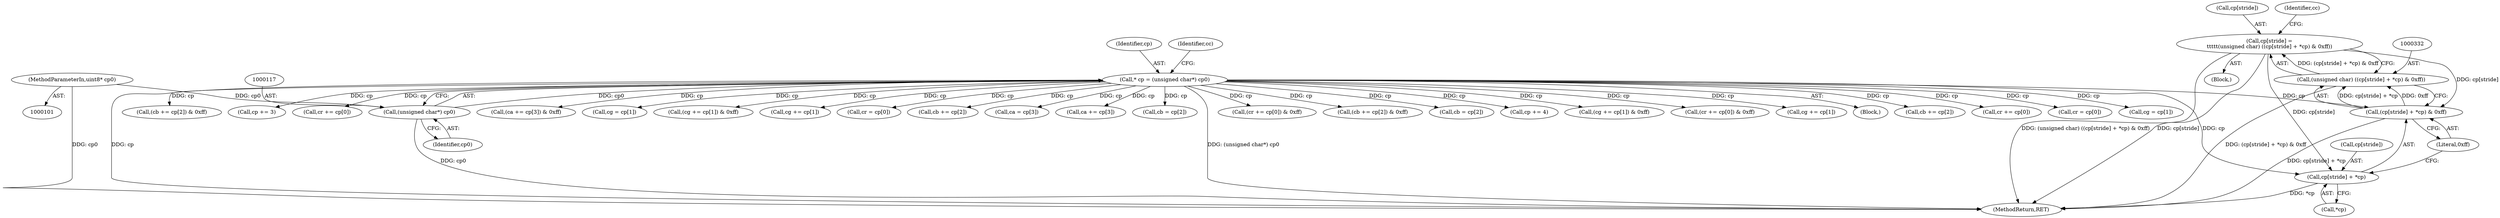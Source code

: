 digraph "0_libtiff_3ca657a8793dd011bf869695d72ad31c779c3cc1_7@array" {
"1000327" [label="(Call,cp[stride] =\n\t\t\t\t\t(unsigned char) ((cp[stride] + *cp) & 0xff))"];
"1000331" [label="(Call,(unsigned char) ((cp[stride] + *cp) & 0xff))"];
"1000333" [label="(Call,(cp[stride] + *cp) & 0xff)"];
"1000327" [label="(Call,cp[stride] =\n\t\t\t\t\t(unsigned char) ((cp[stride] + *cp) & 0xff))"];
"1000114" [label="(Call,* cp = (unsigned char*) cp0)"];
"1000116" [label="(Call,(unsigned char*) cp0)"];
"1000103" [label="(MethodParameterIn,uint8* cp0)"];
"1000334" [label="(Call,cp[stride] + *cp)"];
"1000349" [label="(MethodReturn,RET)"];
"1000180" [label="(Call,(cr += cp[0]) & 0xff)"];
"1000292" [label="(Call,(cb += cp[2]) & 0xff)"];
"1000334" [label="(Call,cp[stride] + *cp)"];
"1000331" [label="(Call,(unsigned char) ((cp[stride] + *cp) & 0xff))"];
"1000116" [label="(Call,(unsigned char*) cp0)"];
"1000158" [label="(Call,cb = cp[2])"];
"1000252" [label="(Call,cp += 4)"];
"1000335" [label="(Call,cp[stride])"];
"1000333" [label="(Call,(cp[stride] + *cp) & 0xff)"];
"1000114" [label="(Call,* cp = (unsigned char*) cp0)"];
"1000193" [label="(Call,(cg += cp[1]) & 0xff)"];
"1000266" [label="(Call,(cr += cp[0]) & 0xff)"];
"1000194" [label="(Call,cg += cp[1])"];
"1000340" [label="(Literal,0xff)"];
"1000105" [label="(Block,)"];
"1000207" [label="(Call,cb += cp[2])"];
"1000327" [label="(Call,cp[stride] =\n\t\t\t\t\t(unsigned char) ((cp[stride] + *cp) & 0xff))"];
"1000181" [label="(Call,cr += cp[0])"];
"1000226" [label="(Call,cr = cp[0])"];
"1000152" [label="(Call,cg = cp[1])"];
"1000206" [label="(Call,(cb += cp[2]) & 0xff)"];
"1000115" [label="(Identifier,cp)"];
"1000166" [label="(Call,cp += 3)"];
"1000328" [label="(Call,cp[stride])"];
"1000118" [label="(Identifier,cp0)"];
"1000267" [label="(Call,cr += cp[0])"];
"1000325" [label="(Block,)"];
"1000122" [label="(Identifier,cc)"];
"1000305" [label="(Call,(ca += cp[3]) & 0xff)"];
"1000342" [label="(Identifier,cc)"];
"1000232" [label="(Call,cg = cp[1])"];
"1000279" [label="(Call,(cg += cp[1]) & 0xff)"];
"1000280" [label="(Call,cg += cp[1])"];
"1000103" [label="(MethodParameterIn,uint8* cp0)"];
"1000338" [label="(Call,*cp)"];
"1000146" [label="(Call,cr = cp[0])"];
"1000293" [label="(Call,cb += cp[2])"];
"1000244" [label="(Call,ca = cp[3])"];
"1000306" [label="(Call,ca += cp[3])"];
"1000238" [label="(Call,cb = cp[2])"];
"1000327" -> "1000325"  [label="AST: "];
"1000327" -> "1000331"  [label="CFG: "];
"1000328" -> "1000327"  [label="AST: "];
"1000331" -> "1000327"  [label="AST: "];
"1000342" -> "1000327"  [label="CFG: "];
"1000327" -> "1000349"  [label="DDG: (unsigned char) ((cp[stride] + *cp) & 0xff)"];
"1000327" -> "1000349"  [label="DDG: cp[stride]"];
"1000331" -> "1000327"  [label="DDG: (cp[stride] + *cp) & 0xff"];
"1000327" -> "1000333"  [label="DDG: cp[stride]"];
"1000327" -> "1000334"  [label="DDG: cp[stride]"];
"1000331" -> "1000333"  [label="CFG: "];
"1000332" -> "1000331"  [label="AST: "];
"1000333" -> "1000331"  [label="AST: "];
"1000331" -> "1000349"  [label="DDG: (cp[stride] + *cp) & 0xff"];
"1000333" -> "1000331"  [label="DDG: cp[stride] + *cp"];
"1000333" -> "1000331"  [label="DDG: 0xff"];
"1000333" -> "1000340"  [label="CFG: "];
"1000334" -> "1000333"  [label="AST: "];
"1000340" -> "1000333"  [label="AST: "];
"1000333" -> "1000349"  [label="DDG: cp[stride] + *cp"];
"1000114" -> "1000333"  [label="DDG: cp"];
"1000114" -> "1000105"  [label="AST: "];
"1000114" -> "1000116"  [label="CFG: "];
"1000115" -> "1000114"  [label="AST: "];
"1000116" -> "1000114"  [label="AST: "];
"1000122" -> "1000114"  [label="CFG: "];
"1000114" -> "1000349"  [label="DDG: cp"];
"1000114" -> "1000349"  [label="DDG: (unsigned char*) cp0"];
"1000116" -> "1000114"  [label="DDG: cp0"];
"1000114" -> "1000146"  [label="DDG: cp"];
"1000114" -> "1000152"  [label="DDG: cp"];
"1000114" -> "1000158"  [label="DDG: cp"];
"1000114" -> "1000166"  [label="DDG: cp"];
"1000114" -> "1000180"  [label="DDG: cp"];
"1000114" -> "1000181"  [label="DDG: cp"];
"1000114" -> "1000193"  [label="DDG: cp"];
"1000114" -> "1000194"  [label="DDG: cp"];
"1000114" -> "1000206"  [label="DDG: cp"];
"1000114" -> "1000207"  [label="DDG: cp"];
"1000114" -> "1000226"  [label="DDG: cp"];
"1000114" -> "1000232"  [label="DDG: cp"];
"1000114" -> "1000238"  [label="DDG: cp"];
"1000114" -> "1000244"  [label="DDG: cp"];
"1000114" -> "1000252"  [label="DDG: cp"];
"1000114" -> "1000266"  [label="DDG: cp"];
"1000114" -> "1000267"  [label="DDG: cp"];
"1000114" -> "1000279"  [label="DDG: cp"];
"1000114" -> "1000280"  [label="DDG: cp"];
"1000114" -> "1000292"  [label="DDG: cp"];
"1000114" -> "1000293"  [label="DDG: cp"];
"1000114" -> "1000305"  [label="DDG: cp"];
"1000114" -> "1000306"  [label="DDG: cp"];
"1000114" -> "1000334"  [label="DDG: cp"];
"1000116" -> "1000118"  [label="CFG: "];
"1000117" -> "1000116"  [label="AST: "];
"1000118" -> "1000116"  [label="AST: "];
"1000116" -> "1000349"  [label="DDG: cp0"];
"1000103" -> "1000116"  [label="DDG: cp0"];
"1000103" -> "1000101"  [label="AST: "];
"1000103" -> "1000349"  [label="DDG: cp0"];
"1000334" -> "1000338"  [label="CFG: "];
"1000335" -> "1000334"  [label="AST: "];
"1000338" -> "1000334"  [label="AST: "];
"1000340" -> "1000334"  [label="CFG: "];
"1000334" -> "1000349"  [label="DDG: *cp"];
}
